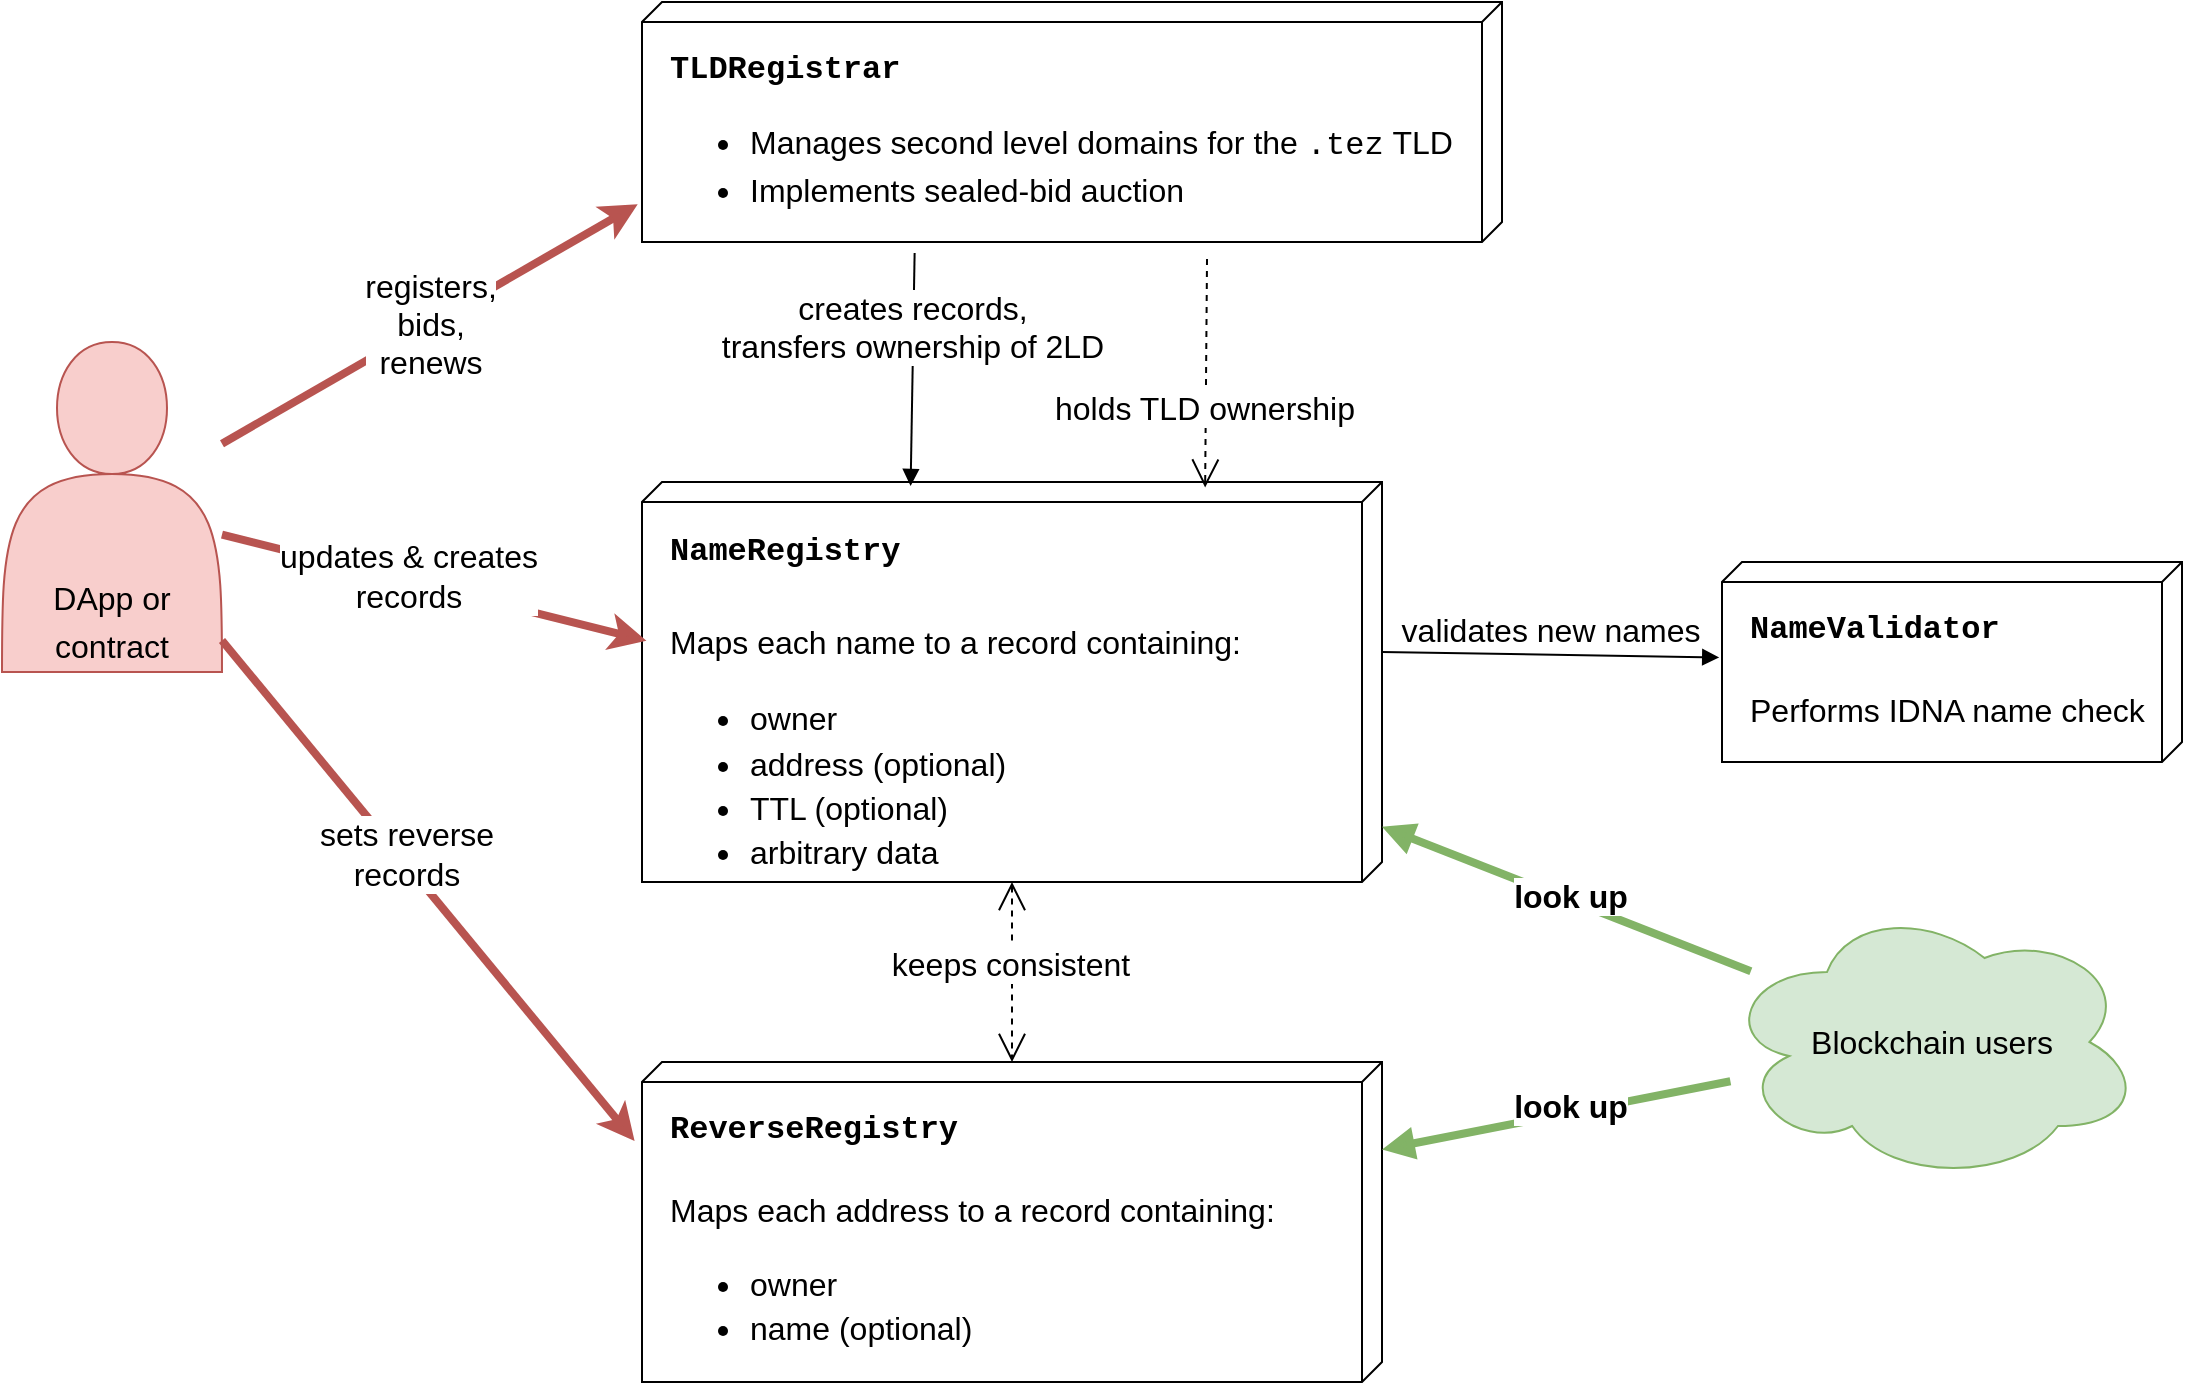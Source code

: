 <mxfile version="13.1.3" type="gitlab">
  <diagram name="Page-1" id="9f46799a-70d6-7492-0946-bef42562c5a5">
    <mxGraphModel dx="2827" dy="819" grid="1" gridSize="10" guides="1" tooltips="1" connect="1" arrows="1" fold="1" page="1" pageScale="1" pageWidth="1100" pageHeight="850" background="#ffffff" math="0" shadow="0">
      <root>
        <mxCell id="0" />
        <mxCell id="1" parent="0" />
        <mxCell id="BdaVvMb0XZOWNrcOyZhd-1" value="&lt;font style=&quot;line-height: 140%&quot;&gt;&lt;font face=&quot;Courier New&quot;&gt;&lt;b&gt;&lt;font style=&quot;font-size: 16px&quot;&gt;NameRegistry&lt;/font&gt;&lt;br style=&quot;font-size: 16px&quot;&gt;&lt;br style=&quot;font-size: 16px&quot;&gt;&lt;/b&gt;&lt;/font&gt;Maps each name to a record containing:&lt;br&gt;&lt;ul style=&quot;font-size: 16px&quot;&gt;&lt;li&gt;&lt;font style=&quot;font-size: 16px&quot;&gt;owner&lt;/font&gt;&lt;/li&gt;&lt;li&gt;address (optional)&lt;/li&gt;&lt;li&gt;&lt;span&gt;TTL (optional)&lt;/span&gt;&lt;br&gt;&lt;/li&gt;&lt;li&gt;&lt;span&gt;arbitrary data&lt;/span&gt;&lt;/li&gt;&lt;/ul&gt;&lt;/font&gt;" style="verticalAlign=top;align=left;spacingTop=16;spacingLeft=12;spacingRight=12;shape=cube;size=10;direction=south;fontStyle=0;html=1;fontSize=16;fontColor=#000000;" parent="1" vertex="1">
          <mxGeometry x="40" y="280" width="370" height="200" as="geometry" />
        </mxCell>
        <mxCell id="BdaVvMb0XZOWNrcOyZhd-2" value="&lt;font&gt;&lt;font face=&quot;Courier New&quot;&gt;&lt;b&gt;NameValidator&lt;br style=&quot;font-size: 16px&quot;&gt;&lt;br style=&quot;font-size: 16px&quot;&gt;&lt;/b&gt;&lt;/font&gt;Performs IDNA name check&lt;br&gt;&lt;/font&gt;" style="verticalAlign=top;align=left;spacingTop=16;spacingLeft=12;spacingRight=12;shape=cube;size=10;direction=south;fontStyle=0;html=1;fontSize=16;fontColor=#000000;" parent="1" vertex="1">
          <mxGeometry x="580" y="320" width="230" height="100" as="geometry" />
        </mxCell>
        <mxCell id="BdaVvMb0XZOWNrcOyZhd-3" value="validates new names" style="html=1;verticalAlign=bottom;endArrow=block;fontSize=16;fontColor=#000000;exitX=0;exitY=0;exitDx=85;exitDy=0;exitPerimeter=0;entryX=0.477;entryY=1.006;entryDx=0;entryDy=0;entryPerimeter=0;strokeWidth=1;" parent="1" source="BdaVvMb0XZOWNrcOyZhd-1" target="BdaVvMb0XZOWNrcOyZhd-2" edge="1">
          <mxGeometry width="80" relative="1" as="geometry">
            <mxPoint x="510" y="420" as="sourcePoint" />
            <mxPoint x="590" y="420" as="targetPoint" />
          </mxGeometry>
        </mxCell>
        <mxCell id="BdaVvMb0XZOWNrcOyZhd-8" value="&lt;font&gt;&lt;font style=&quot;font-weight: bold ; font-family: &amp;#34;courier new&amp;#34; ; font-size: 16px&quot;&gt;TLDRegistrar&lt;/font&gt;&lt;br style=&quot;font-size: 16px&quot;&gt;&lt;ul style=&quot;line-height: 140%&quot;&gt;&lt;li&gt;&lt;font&gt;Manages second level domains for the &lt;font face=&quot;Courier New&quot;&gt;.tez&lt;/font&gt;&amp;nbsp;TLD&lt;/font&gt;&lt;/li&gt;&lt;li&gt;&lt;font&gt;Implements sealed-bid auction&lt;/font&gt;&lt;/li&gt;&lt;/ul&gt;&lt;/font&gt;" style="verticalAlign=top;align=left;spacingTop=16;spacingLeft=12;spacingRight=12;shape=cube;size=10;direction=south;fontStyle=0;html=1;fontSize=16;fontColor=#000000;" parent="1" vertex="1">
          <mxGeometry x="40" y="40" width="430" height="120" as="geometry" />
        </mxCell>
        <mxCell id="BdaVvMb0XZOWNrcOyZhd-10" value="creates records,&lt;br&gt;transfers ownership of 2LD" style="html=1;verticalAlign=bottom;endArrow=block;fontSize=16;fontColor=#000000;entryX=0.01;entryY=0.637;entryDx=0;entryDy=0;entryPerimeter=0;strokeWidth=1;exitX=1.046;exitY=0.683;exitDx=0;exitDy=0;exitPerimeter=0;" parent="1" source="BdaVvMb0XZOWNrcOyZhd-8" target="BdaVvMb0XZOWNrcOyZhd-1" edge="1">
          <mxGeometry width="80" relative="1" as="geometry">
            <mxPoint x="174" y="162" as="sourcePoint" />
            <mxPoint x="101" y="370" as="targetPoint" />
          </mxGeometry>
        </mxCell>
        <mxCell id="BdaVvMb0XZOWNrcOyZhd-11" value="holds TLD ownership" style="endArrow=open;endSize=12;dashed=1;html=1;fontSize=16;fontColor=#000000;entryX=0.014;entryY=0.239;entryDx=0;entryDy=0;entryPerimeter=0;exitX=1.071;exitY=0.343;exitDx=0;exitDy=0;exitPerimeter=0;" parent="1" source="BdaVvMb0XZOWNrcOyZhd-8" target="BdaVvMb0XZOWNrcOyZhd-1" edge="1">
          <mxGeometry x="0.296" y="-1" width="160" relative="1" as="geometry">
            <mxPoint x="322" y="162" as="sourcePoint" />
            <mxPoint x="231" y="379" as="targetPoint" />
            <mxPoint as="offset" />
          </mxGeometry>
        </mxCell>
        <mxCell id="JLqXXN6Le2CpG2_xC3Ge-1" value="&lt;font&gt;&lt;font face=&quot;Courier New&quot;&gt;&lt;b&gt;&lt;font style=&quot;font-size: 16px&quot;&gt;ReverseRegistry&lt;/font&gt;&lt;br style=&quot;font-size: 16px&quot;&gt;&lt;br style=&quot;font-size: 16px&quot;&gt;&lt;/b&gt;&lt;/font&gt;Maps each address to a record containing:&lt;br&gt;&lt;ul style=&quot;line-height: 140%&quot;&gt;&lt;li&gt;owner&lt;/li&gt;&lt;li&gt;&lt;font&gt;name (optional)&lt;/font&gt;&lt;/li&gt;&lt;/ul&gt;&lt;/font&gt;" style="verticalAlign=top;align=left;spacingTop=16;spacingLeft=12;spacingRight=12;shape=cube;size=10;direction=south;fontStyle=0;html=1;fontSize=16;fontColor=#000000;" parent="1" vertex="1">
          <mxGeometry x="40" y="570" width="370" height="160" as="geometry" />
        </mxCell>
        <mxCell id="JLqXXN6Le2CpG2_xC3Ge-8" value="registers,&lt;br&gt;bids,&lt;br&gt;renews" style="rounded=0;orthogonalLoop=1;jettySize=auto;html=1;entryX=0.843;entryY=1.005;entryDx=0;entryDy=0;entryPerimeter=0;fontSize=16;fillColor=#f8cecc;strokeColor=#b85450;strokeWidth=4;" parent="1" source="JLqXXN6Le2CpG2_xC3Ge-3" target="BdaVvMb0XZOWNrcOyZhd-8" edge="1">
          <mxGeometry relative="1" as="geometry" />
        </mxCell>
        <mxCell id="JLqXXN6Le2CpG2_xC3Ge-3" value="&lt;font style=&quot;font-size: 20px&quot;&gt;&lt;span style=&quot;font-size: 16px&quot;&gt;DApp or contract&lt;/span&gt;&lt;/font&gt;" style="shape=actor;whiteSpace=wrap;html=1;fontSize=20;verticalAlign=bottom;fontStyle=0;fillColor=#f8cecc;strokeColor=#b85450;" parent="1" vertex="1">
          <mxGeometry x="-280" y="210" width="110" height="165" as="geometry" />
        </mxCell>
        <mxCell id="JLqXXN6Le2CpG2_xC3Ge-9" value="updates &amp;amp; creates&lt;br&gt;records" style="rounded=0;orthogonalLoop=1;jettySize=auto;html=1;entryX=0.397;entryY=0.994;entryDx=0;entryDy=0;entryPerimeter=0;fontSize=16;fillColor=#f8cecc;strokeColor=#b85450;strokeWidth=4;" parent="1" source="JLqXXN6Le2CpG2_xC3Ge-3" target="BdaVvMb0XZOWNrcOyZhd-1" edge="1">
          <mxGeometry x="-0.136" y="2" relative="1" as="geometry">
            <mxPoint x="-155.003" y="132.5" as="sourcePoint" />
            <mxPoint x="44.96" y="136.88" as="targetPoint" />
            <mxPoint x="1" as="offset" />
          </mxGeometry>
        </mxCell>
        <mxCell id="JLqXXN6Le2CpG2_xC3Ge-11" value="sets reverse&lt;br&gt;records" style="rounded=0;orthogonalLoop=1;jettySize=auto;html=1;entryX=0.247;entryY=1.01;entryDx=0;entryDy=0;entryPerimeter=0;fontSize=16;fillColor=#f8cecc;strokeColor=#b85450;strokeWidth=4;" parent="1" source="JLqXXN6Le2CpG2_xC3Ge-3" target="JLqXXN6Le2CpG2_xC3Ge-1" edge="1">
          <mxGeometry x="-0.136" y="2" relative="1" as="geometry">
            <mxPoint x="-190.0" y="279.39" as="sourcePoint" />
            <mxPoint x="6.67" y="460.0" as="targetPoint" />
            <mxPoint x="1" as="offset" />
          </mxGeometry>
        </mxCell>
        <mxCell id="JLqXXN6Le2CpG2_xC3Ge-15" value="Blockchain users" style="ellipse;shape=cloud;whiteSpace=wrap;html=1;fontSize=16;fillColor=#d5e8d4;strokeColor=#82b366;" parent="1" vertex="1">
          <mxGeometry x="580" y="490" width="210" height="140" as="geometry" />
        </mxCell>
        <mxCell id="JLqXXN6Le2CpG2_xC3Ge-20" value="keeps consistent" style="endArrow=open;endSize=12;dashed=1;html=1;fontSize=16;fontColor=#000000;startArrow=open;startFill=0;startSize=12;" parent="1" source="BdaVvMb0XZOWNrcOyZhd-1" target="JLqXXN6Le2CpG2_xC3Ge-1" edge="1">
          <mxGeometry x="-0.1" y="-1" width="160" relative="1" as="geometry">
            <mxPoint x="333.92" y="171.8" as="sourcePoint" />
            <mxPoint x="248.2" y="559.52" as="targetPoint" />
            <mxPoint as="offset" />
          </mxGeometry>
        </mxCell>
        <mxCell id="JLqXXN6Le2CpG2_xC3Ge-24" value="look up" style="html=1;verticalAlign=bottom;endArrow=block;fontSize=16;fillColor=#d5e8d4;strokeColor=#82b366;strokeWidth=4;fontStyle=1" parent="1" source="JLqXXN6Le2CpG2_xC3Ge-15" target="BdaVvMb0XZOWNrcOyZhd-1" edge="1">
          <mxGeometry x="-0.072" y="9" width="80" relative="1" as="geometry">
            <mxPoint x="510" y="420" as="sourcePoint" />
            <mxPoint x="590" y="420" as="targetPoint" />
            <mxPoint x="-1" as="offset" />
          </mxGeometry>
        </mxCell>
        <mxCell id="JLqXXN6Le2CpG2_xC3Ge-27" value="look up" style="html=1;verticalAlign=bottom;endArrow=block;fontSize=16;fillColor=#d5e8d4;strokeColor=#82b366;strokeWidth=4;fontStyle=1;" parent="1" source="JLqXXN6Le2CpG2_xC3Ge-15" target="JLqXXN6Le2CpG2_xC3Ge-1" edge="1">
          <mxGeometry x="-0.072" y="9" width="80" relative="1" as="geometry">
            <mxPoint x="640.002" y="699.996" as="sourcePoint" />
            <mxPoint x="404.84" y="676.81" as="targetPoint" />
            <mxPoint x="-1" as="offset" />
          </mxGeometry>
        </mxCell>
      </root>
    </mxGraphModel>
  </diagram>
</mxfile>
